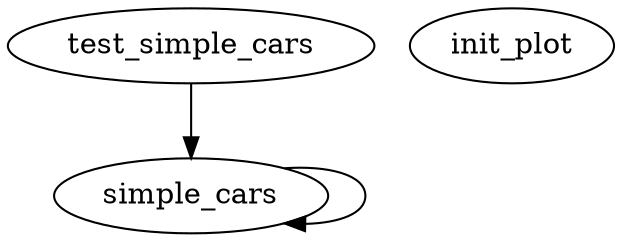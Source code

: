 /* Created by mdot for Matlab */
digraph m2html {
  simple_cars -> simple_cars;
  test_simple_cars -> simple_cars;

  init_plot [URL="init_plot.html"];
  simple_cars [URL="simple_cars.html"];
  test_simple_cars [URL="test_simple_cars.html"];
}